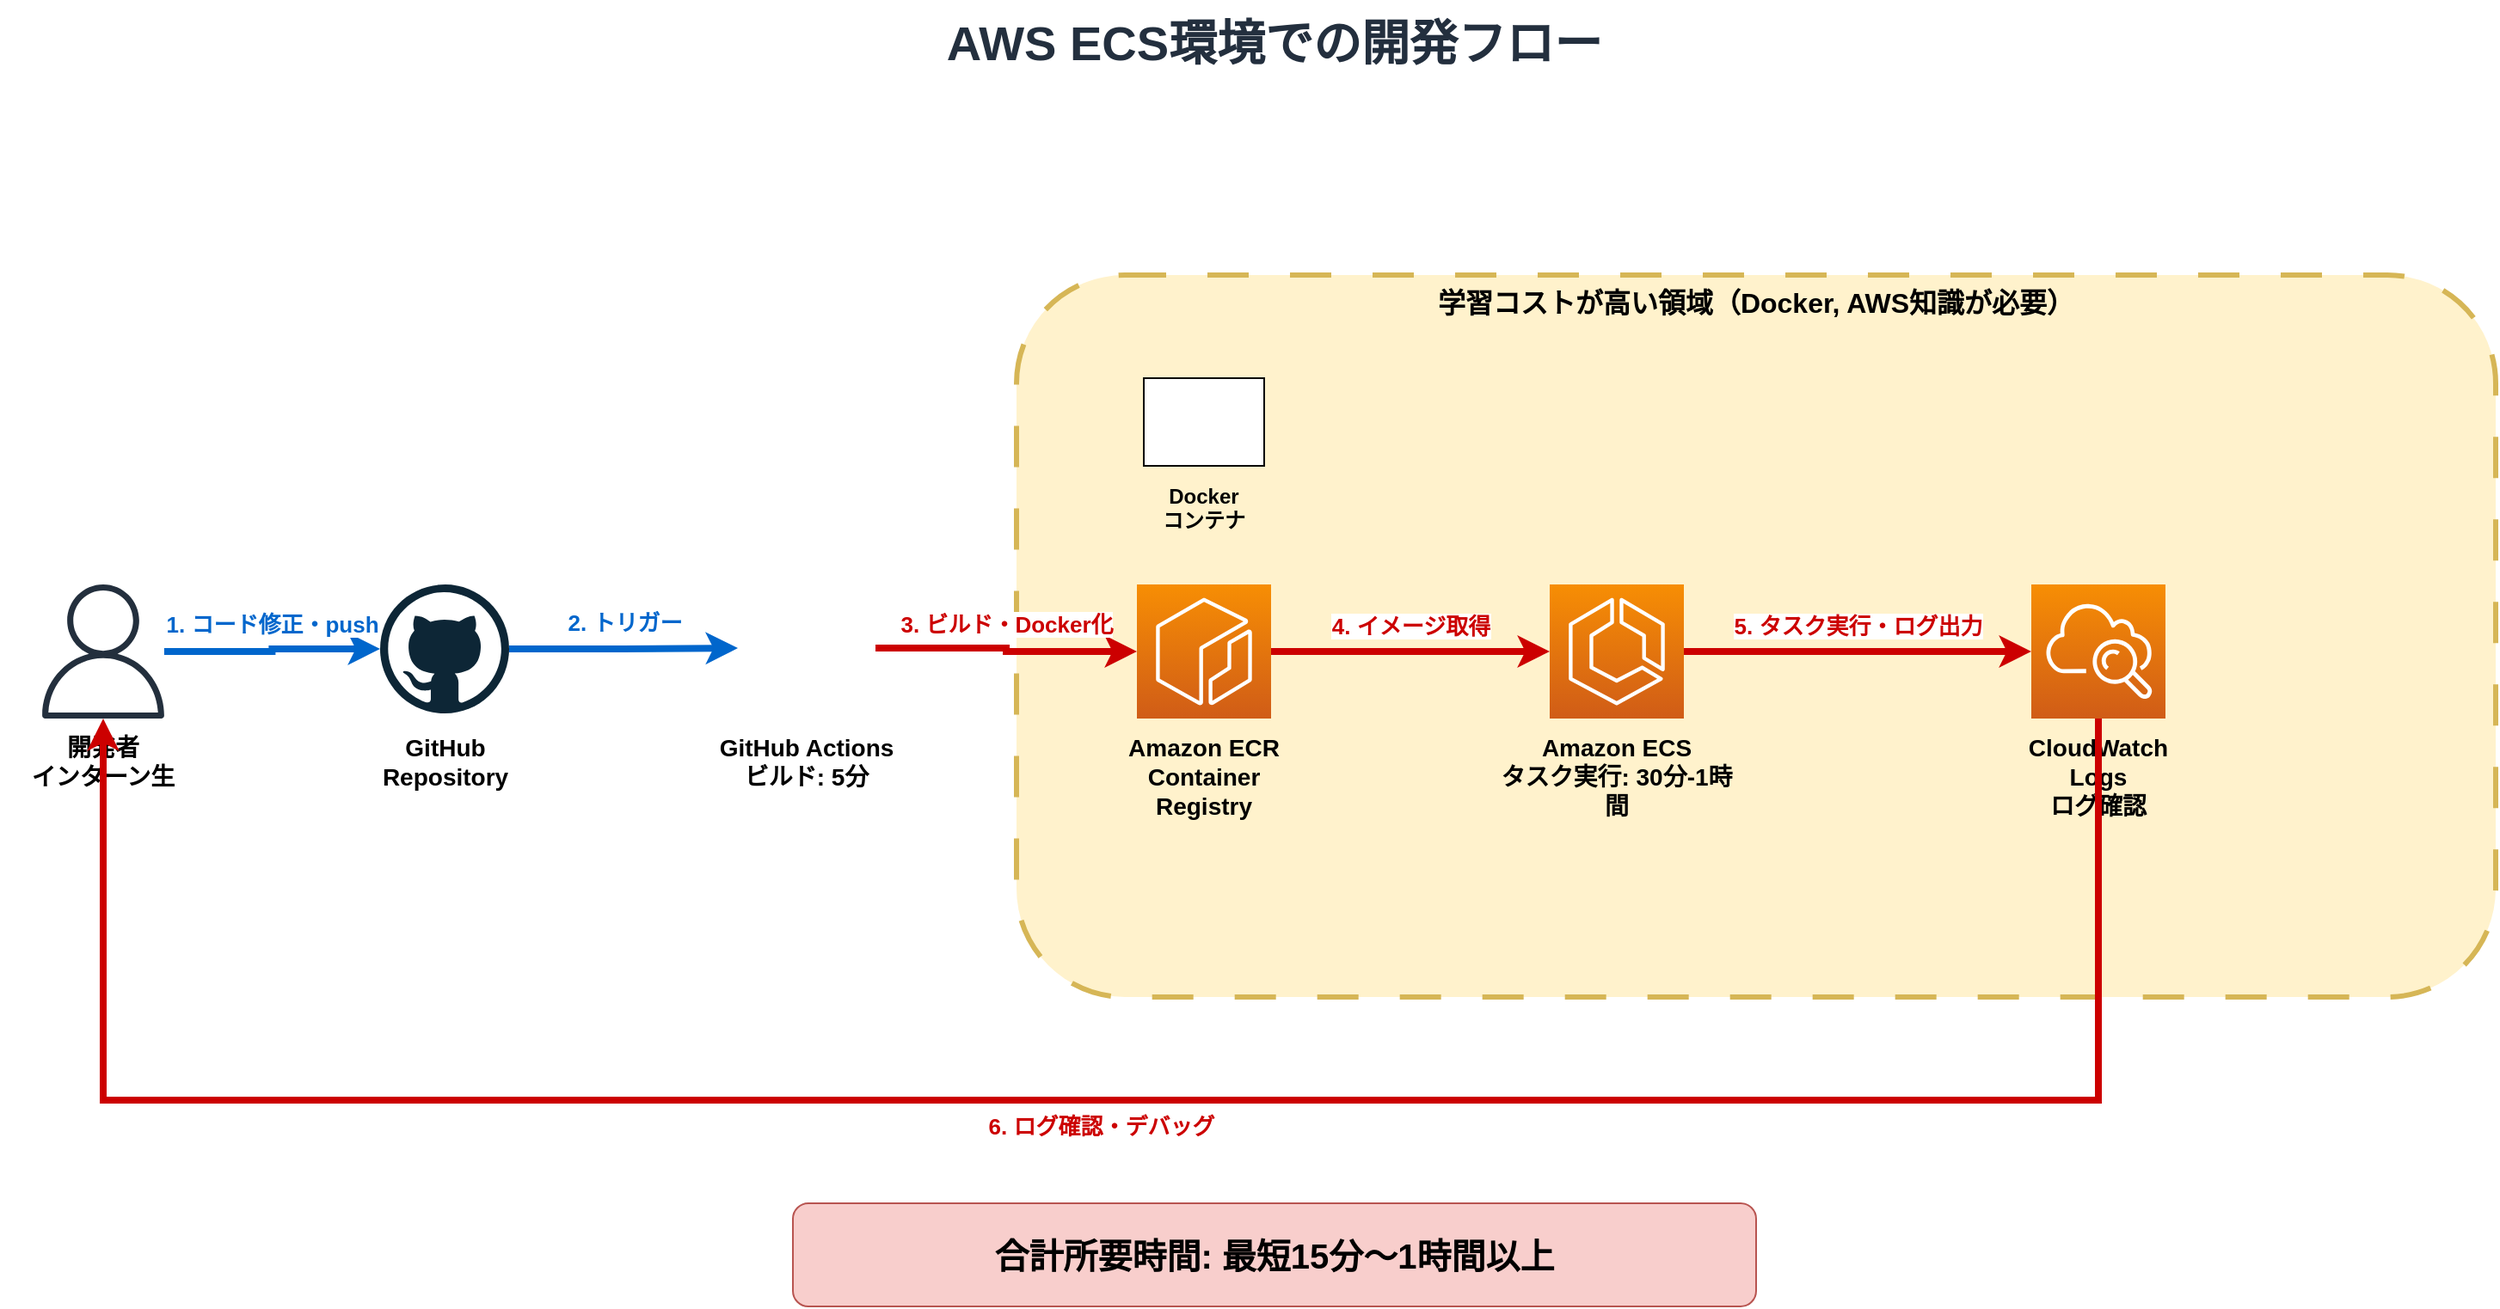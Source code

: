 <mxfile>
  <diagram name="AWS ECS環境" id="aws-ecs">
    <mxGraphModel dx="1422" dy="794" grid="1" gridSize="10" guides="1" tooltips="1" connect="1" arrows="1" fold="1" page="1" pageScale="1" pageWidth="1600" pageHeight="900" background="#ffffff">
      <root>
        <mxCell id="0"/>
        <mxCell id="1" parent="0"/>

        <!-- Title -->
        <mxCell id="title" value="AWS ECS環境での開発フロー" style="text;html=1;strokeColor=none;fillColor=none;align=center;verticalAlign=middle;whiteSpace=wrap;rounded=0;fontSize=28;fontStyle=1;fontColor=#232F3E;" vertex="1" parent="1">
          <mxGeometry x="400" y="40" width="800" height="50" as="geometry"/>
        </mxCell>

        <!-- Developer Icon -->
        <mxCell id="developer" value="" style="sketch=0;outlineConnect=0;fontColor=#232F3E;gradientColor=none;fillColor=#232F3D;strokeColor=none;dashed=0;verticalLabelPosition=bottom;verticalAlign=top;align=center;html=1;fontSize=12;fontStyle=0;aspect=fixed;pointerEvents=1;shape=mxgraph.aws4.user;" vertex="1" parent="1">
          <mxGeometry x="80" y="380" width="78" height="78" as="geometry"/>
        </mxCell>
        <mxCell id="developer-label" value="開発者&lt;br&gt;インターン生" style="text;html=1;strokeColor=none;fillColor=none;align=center;verticalAlign=top;whiteSpace=wrap;rounded=0;fontSize=14;fontStyle=1;" vertex="1" parent="1">
          <mxGeometry x="59" y="460" width="120" height="40" as="geometry"/>
        </mxCell>

        <!-- GitHub -->
        <mxCell id="github" value="" style="dashed=0;outlineConnect=0;html=1;align=center;labelPosition=center;verticalLabelPosition=bottom;verticalAlign=top;shape=mxgraph.weblogos.github" vertex="1" parent="1">
          <mxGeometry x="280" y="380" width="75" height="75" as="geometry"/>
        </mxCell>
        <mxCell id="github-label" value="GitHub&lt;br&gt;Repository" style="text;html=1;strokeColor=none;fillColor=none;align=center;verticalAlign=top;whiteSpace=wrap;rounded=0;fontSize=14;fontStyle=1;" vertex="1" parent="1">
          <mxGeometry x="257.5" y="460" width="120" height="40" as="geometry"/>
        </mxCell>

        <!-- GitHub Actions -->
        <mxCell id="actions" value="" style="shape=image;html=1;verticalAlign=top;verticalLabelPosition=bottom;labelBackgroundColor=#ffffff;imageAspect=0;aspect=fixed;image=https://cdn4.iconfinder.com/data/icons/iconsimple-logotypes/512/github-128.png;fillColor=#2088FF;" vertex="1" parent="1">
          <mxGeometry x="488" y="377" width="80" height="80" as="geometry"/>
        </mxCell>
        <mxCell id="actions-label" value="GitHub Actions&lt;br&gt;ビルド: 5分" style="text;html=1;strokeColor=none;fillColor=none;align=center;verticalAlign=top;whiteSpace=wrap;rounded=0;fontSize=14;fontStyle=1;" vertex="1" parent="1">
          <mxGeometry x="468" y="460" width="120" height="40" as="geometry"/>
        </mxCell>

        <!-- Problem Area Background -->
        <mxCell id="problem-bg" value="学習コストが高い領域（Docker, AWS知識が必要）" style="rounded=1;whiteSpace=wrap;html=1;fillColor=#fff2cc;strokeColor=#d6b656;dashed=1;dashPattern=8 8;strokeWidth=3;fontSize=16;fontStyle=1;verticalAlign=top;align=center;" vertex="1" parent="1">
          <mxGeometry x="650" y="200" width="860" height="420" as="geometry"/>
        </mxCell>

        <!-- Amazon ECR -->
        <mxCell id="ecr" value="" style="sketch=0;points=[[0,0,0],[0.25,0,0],[0.5,0,0],[0.75,0,0],[1,0,0],[0,1,0],[0.25,1,0],[0.5,1,0],[0.75,1,0],[1,1,0],[0,0.25,0],[0,0.5,0],[0,0.75,0],[1,0.25,0],[1,0.5,0],[1,0.75,0]];outlineConnect=0;fontColor=#232F3E;gradientColor=#F78E04;gradientDirection=north;fillColor=#D05C17;strokeColor=#ffffff;dashed=0;verticalLabelPosition=bottom;verticalAlign=top;align=center;html=1;fontSize=12;fontStyle=0;aspect=fixed;shape=mxgraph.aws4.resourceIcon;resIcon=mxgraph.aws4.ecr;" vertex="1" parent="1">
          <mxGeometry x="720" y="380" width="78" height="78" as="geometry"/>
        </mxCell>
        <mxCell id="ecr-label" value="Amazon ECR&lt;br&gt;Container Registry" style="text;html=1;strokeColor=none;fillColor=none;align=center;verticalAlign=top;whiteSpace=wrap;rounded=0;fontSize=14;fontStyle=1;" vertex="1" parent="1">
          <mxGeometry x="699" y="460" width="120" height="40" as="geometry"/>
        </mxCell>

        <!-- Docker Icon -->
        <mxCell id="docker" value="" style="dashed=0;outlineConnect=0;html=1;align=center;labelPosition=center;verticalLabelPosition=bottom;verticalAlign=top;shape=mxgraph.weblogos.docker" vertex="1" parent="1">
          <mxGeometry x="724" y="260" width="70" height="51" as="geometry"/>
        </mxCell>
        <mxCell id="docker-label" value="Docker&lt;br&gt;コンテナ" style="text;html=1;strokeColor=none;fillColor=none;align=center;verticalAlign=top;whiteSpace=wrap;rounded=0;fontSize=12;fontStyle=1;" vertex="1" parent="1">
          <mxGeometry x="709" y="315" width="100" height="30" as="geometry"/>
        </mxCell>

        <!-- Amazon ECS -->
        <mxCell id="ecs" value="" style="sketch=0;points=[[0,0,0],[0.25,0,0],[0.5,0,0],[0.75,0,0],[1,0,0],[0,1,0],[0.25,1,0],[0.5,1,0],[0.75,1,0],[1,1,0],[0,0.25,0],[0,0.5,0],[0,0.75,0],[1,0.25,0],[1,0.5,0],[1,0.75,0]];outlineConnect=0;fontColor=#232F3E;gradientColor=#F78E04;gradientDirection=north;fillColor=#D05C17;strokeColor=#ffffff;dashed=0;verticalLabelPosition=bottom;verticalAlign=top;align=center;html=1;fontSize=12;fontStyle=0;aspect=fixed;shape=mxgraph.aws4.resourceIcon;resIcon=mxgraph.aws4.ecs;" vertex="1" parent="1">
          <mxGeometry x="960" y="380" width="78" height="78" as="geometry"/>
        </mxCell>
        <mxCell id="ecs-label" value="Amazon ECS&lt;br&gt;タスク実行: 30分-1時間" style="text;html=1;strokeColor=none;fillColor=none;align=center;verticalAlign=top;whiteSpace=wrap;rounded=0;fontSize=14;fontStyle=1;" vertex="1" parent="1">
          <mxGeometry x="924" y="460" width="150" height="40" as="geometry"/>
        </mxCell>

        <!-- CloudWatch Logs -->
        <mxCell id="cloudwatch" value="" style="sketch=0;points=[[0,0,0],[0.25,0,0],[0.5,0,0],[0.75,0,0],[1,0,0],[0,1,0],[0.25,1,0],[0.5,1,0],[0.75,1,0],[1,1,0],[0,0.25,0],[0,0.5,0],[0,0.75,0],[1,0.25,0],[1,0.5,0],[1,0.75,0]];outlineConnect=0;fontColor=#232F3E;gradientColor=#F78E04;gradientDirection=north;fillColor=#D05C17;strokeColor=#ffffff;dashed=0;verticalLabelPosition=bottom;verticalAlign=top;align=center;html=1;fontSize=12;fontStyle=0;aspect=fixed;shape=mxgraph.aws4.resourceIcon;resIcon=mxgraph.aws4.cloudwatch;" vertex="1" parent="1">
          <mxGeometry x="1240" y="380" width="78" height="78" as="geometry"/>
        </mxCell>
        <mxCell id="cloudwatch-label" value="CloudWatch Logs&lt;br&gt;ログ確認" style="text;html=1;strokeColor=none;fillColor=none;align=center;verticalAlign=top;whiteSpace=wrap;rounded=0;fontSize=14;fontStyle=1;" vertex="1" parent="1">
          <mxGeometry x="1219" y="460" width="120" height="40" as="geometry"/>
        </mxCell>

        <!-- Arrows -->
        <mxCell id="arrow1" value="" style="edgeStyle=orthogonalEdgeStyle;rounded=0;orthogonalLoop=1;jettySize=auto;html=1;strokeWidth=4;fontSize=14;fontStyle=1;strokeColor=#0066CC;exitX=1;exitY=0.5;exitDx=0;exitDy=0;exitPerimeter=0;entryX=0;entryY=0.5;entryDx=0;entryDy=0;" edge="1" parent="1" source="developer" target="github">
          <mxGeometry relative="1" as="geometry"/>
        </mxCell>
        <mxCell id="arrow1-label" value="1. コード修正・push" style="edgeLabel;html=1;align=center;verticalAlign=middle;resizable=0;points=[];fontSize=13;fontStyle=1;fontColor=#0066CC;labelBackgroundColor=#ffffff;" vertex="1" connectable="0" parent="arrow1">
          <mxGeometry x="0" y="0" relative="1" as="geometry">
            <mxPoint x="0" y="-15" as="offset"/>
          </mxGeometry>
        </mxCell>

        <mxCell id="arrow2" value="" style="edgeStyle=orthogonalEdgeStyle;rounded=0;orthogonalLoop=1;jettySize=auto;html=1;strokeWidth=4;fontSize=14;fontStyle=1;strokeColor=#0066CC;" edge="1" parent="1" source="github" target="actions">
          <mxGeometry relative="1" as="geometry"/>
        </mxCell>
        <mxCell id="arrow2-label" value="2. トリガー" style="edgeLabel;html=1;align=center;verticalAlign=middle;resizable=0;points=[];fontSize=13;fontStyle=1;fontColor=#0066CC;labelBackgroundColor=#ffffff;" vertex="1" connectable="0" parent="arrow2">
          <mxGeometry x="0" y="0" relative="1" as="geometry">
            <mxPoint x="0" y="-15" as="offset"/>
          </mxGeometry>
        </mxCell>

        <mxCell id="arrow3" value="" style="edgeStyle=orthogonalEdgeStyle;rounded=0;orthogonalLoop=1;jettySize=auto;html=1;strokeWidth=4;fontSize=14;fontStyle=1;strokeColor=#CC0000;exitX=1;exitY=0.5;exitDx=0;exitDy=0;entryX=0;entryY=0.5;entryDx=0;entryDy=0;entryPerimeter=0;" edge="1" parent="1" source="actions" target="ecr">
          <mxGeometry relative="1" as="geometry"/>
        </mxCell>
        <mxCell id="arrow3-label" value="3. ビルド・Docker化" style="edgeLabel;html=1;align=center;verticalAlign=middle;resizable=0;points=[];fontSize=13;fontStyle=1;fontColor=#CC0000;labelBackgroundColor=#ffffff;" vertex="1" connectable="0" parent="arrow3">
          <mxGeometry x="0" y="0" relative="1" as="geometry">
            <mxPoint x="0" y="-15" as="offset"/>
          </mxGeometry>
        </mxCell>

        <mxCell id="arrow4" value="" style="edgeStyle=orthogonalEdgeStyle;rounded=0;orthogonalLoop=1;jettySize=auto;html=1;strokeWidth=4;fontSize=14;fontStyle=1;strokeColor=#CC0000;" edge="1" parent="1" source="ecr" target="ecs">
          <mxGeometry relative="1" as="geometry"/>
        </mxCell>
        <mxCell id="arrow4-label" value="4. イメージ取得" style="edgeLabel;html=1;align=center;verticalAlign=middle;resizable=0;points=[];fontSize=13;fontStyle=1;fontColor=#CC0000;labelBackgroundColor=#ffffff;" vertex="1" connectable="0" parent="arrow4">
          <mxGeometry x="0" y="0" relative="1" as="geometry">
            <mxPoint x="0" y="-15" as="offset"/>
          </mxGeometry>
        </mxCell>

        <mxCell id="arrow5" value="" style="edgeStyle=orthogonalEdgeStyle;rounded=0;orthogonalLoop=1;jettySize=auto;html=1;strokeWidth=4;fontSize=14;fontStyle=1;strokeColor=#CC0000;" edge="1" parent="1" source="ecs" target="cloudwatch">
          <mxGeometry relative="1" as="geometry"/>
        </mxCell>
        <mxCell id="arrow5-label" value="5. タスク実行・ログ出力" style="edgeLabel;html=1;align=center;verticalAlign=middle;resizable=0;points=[];fontSize=13;fontStyle=1;fontColor=#CC0000;labelBackgroundColor=#ffffff;" vertex="1" connectable="0" parent="arrow5">
          <mxGeometry x="0" y="0" relative="1" as="geometry">
            <mxPoint x="0" y="-15" as="offset"/>
          </mxGeometry>
        </mxCell>

        <mxCell id="arrow6" value="" style="edgeStyle=orthogonalEdgeStyle;rounded=0;orthogonalLoop=1;jettySize=auto;html=1;strokeWidth=4;fontSize=14;fontStyle=1;strokeColor=#CC0000;exitX=0.5;exitY=1;exitDx=0;exitDy=0;exitPerimeter=0;entryX=0.5;entryY=1;entryDx=0;entryDy=0;entryPerimeter=0;" edge="1" parent="1" source="cloudwatch" target="developer">
          <mxGeometry relative="1" as="geometry">
            <Array as="points">
              <mxPoint x="1279" y="680"/>
              <mxPoint x="119" y="680"/>
            </Array>
          </mxGeometry>
        </mxCell>
        <mxCell id="arrow6-label" value="6. ログ確認・デバッグ" style="edgeLabel;html=1;align=center;verticalAlign=middle;resizable=0;points=[];fontSize=13;fontStyle=1;fontColor=#CC0000;labelBackgroundColor=#ffffff;" vertex="1" connectable="0" parent="arrow6">
          <mxGeometry x="0" y="0" relative="1" as="geometry">
            <mxPoint x="0" y="15" as="offset"/>
          </mxGeometry>
        </mxCell>

        <!-- Time Summary Box -->
        <mxCell id="time-box" value="合計所要時間: 最短15分～1時間以上" style="rounded=1;whiteSpace=wrap;html=1;fillColor=#f8cecc;strokeColor=#b85450;fontSize=20;fontStyle=1;align=center;" vertex="1" parent="1">
          <mxGeometry x="520" y="740" width="560" height="60" as="geometry"/>
        </mxCell>

      </root>
    </mxGraphModel>
  </diagram>
</mxfile>

